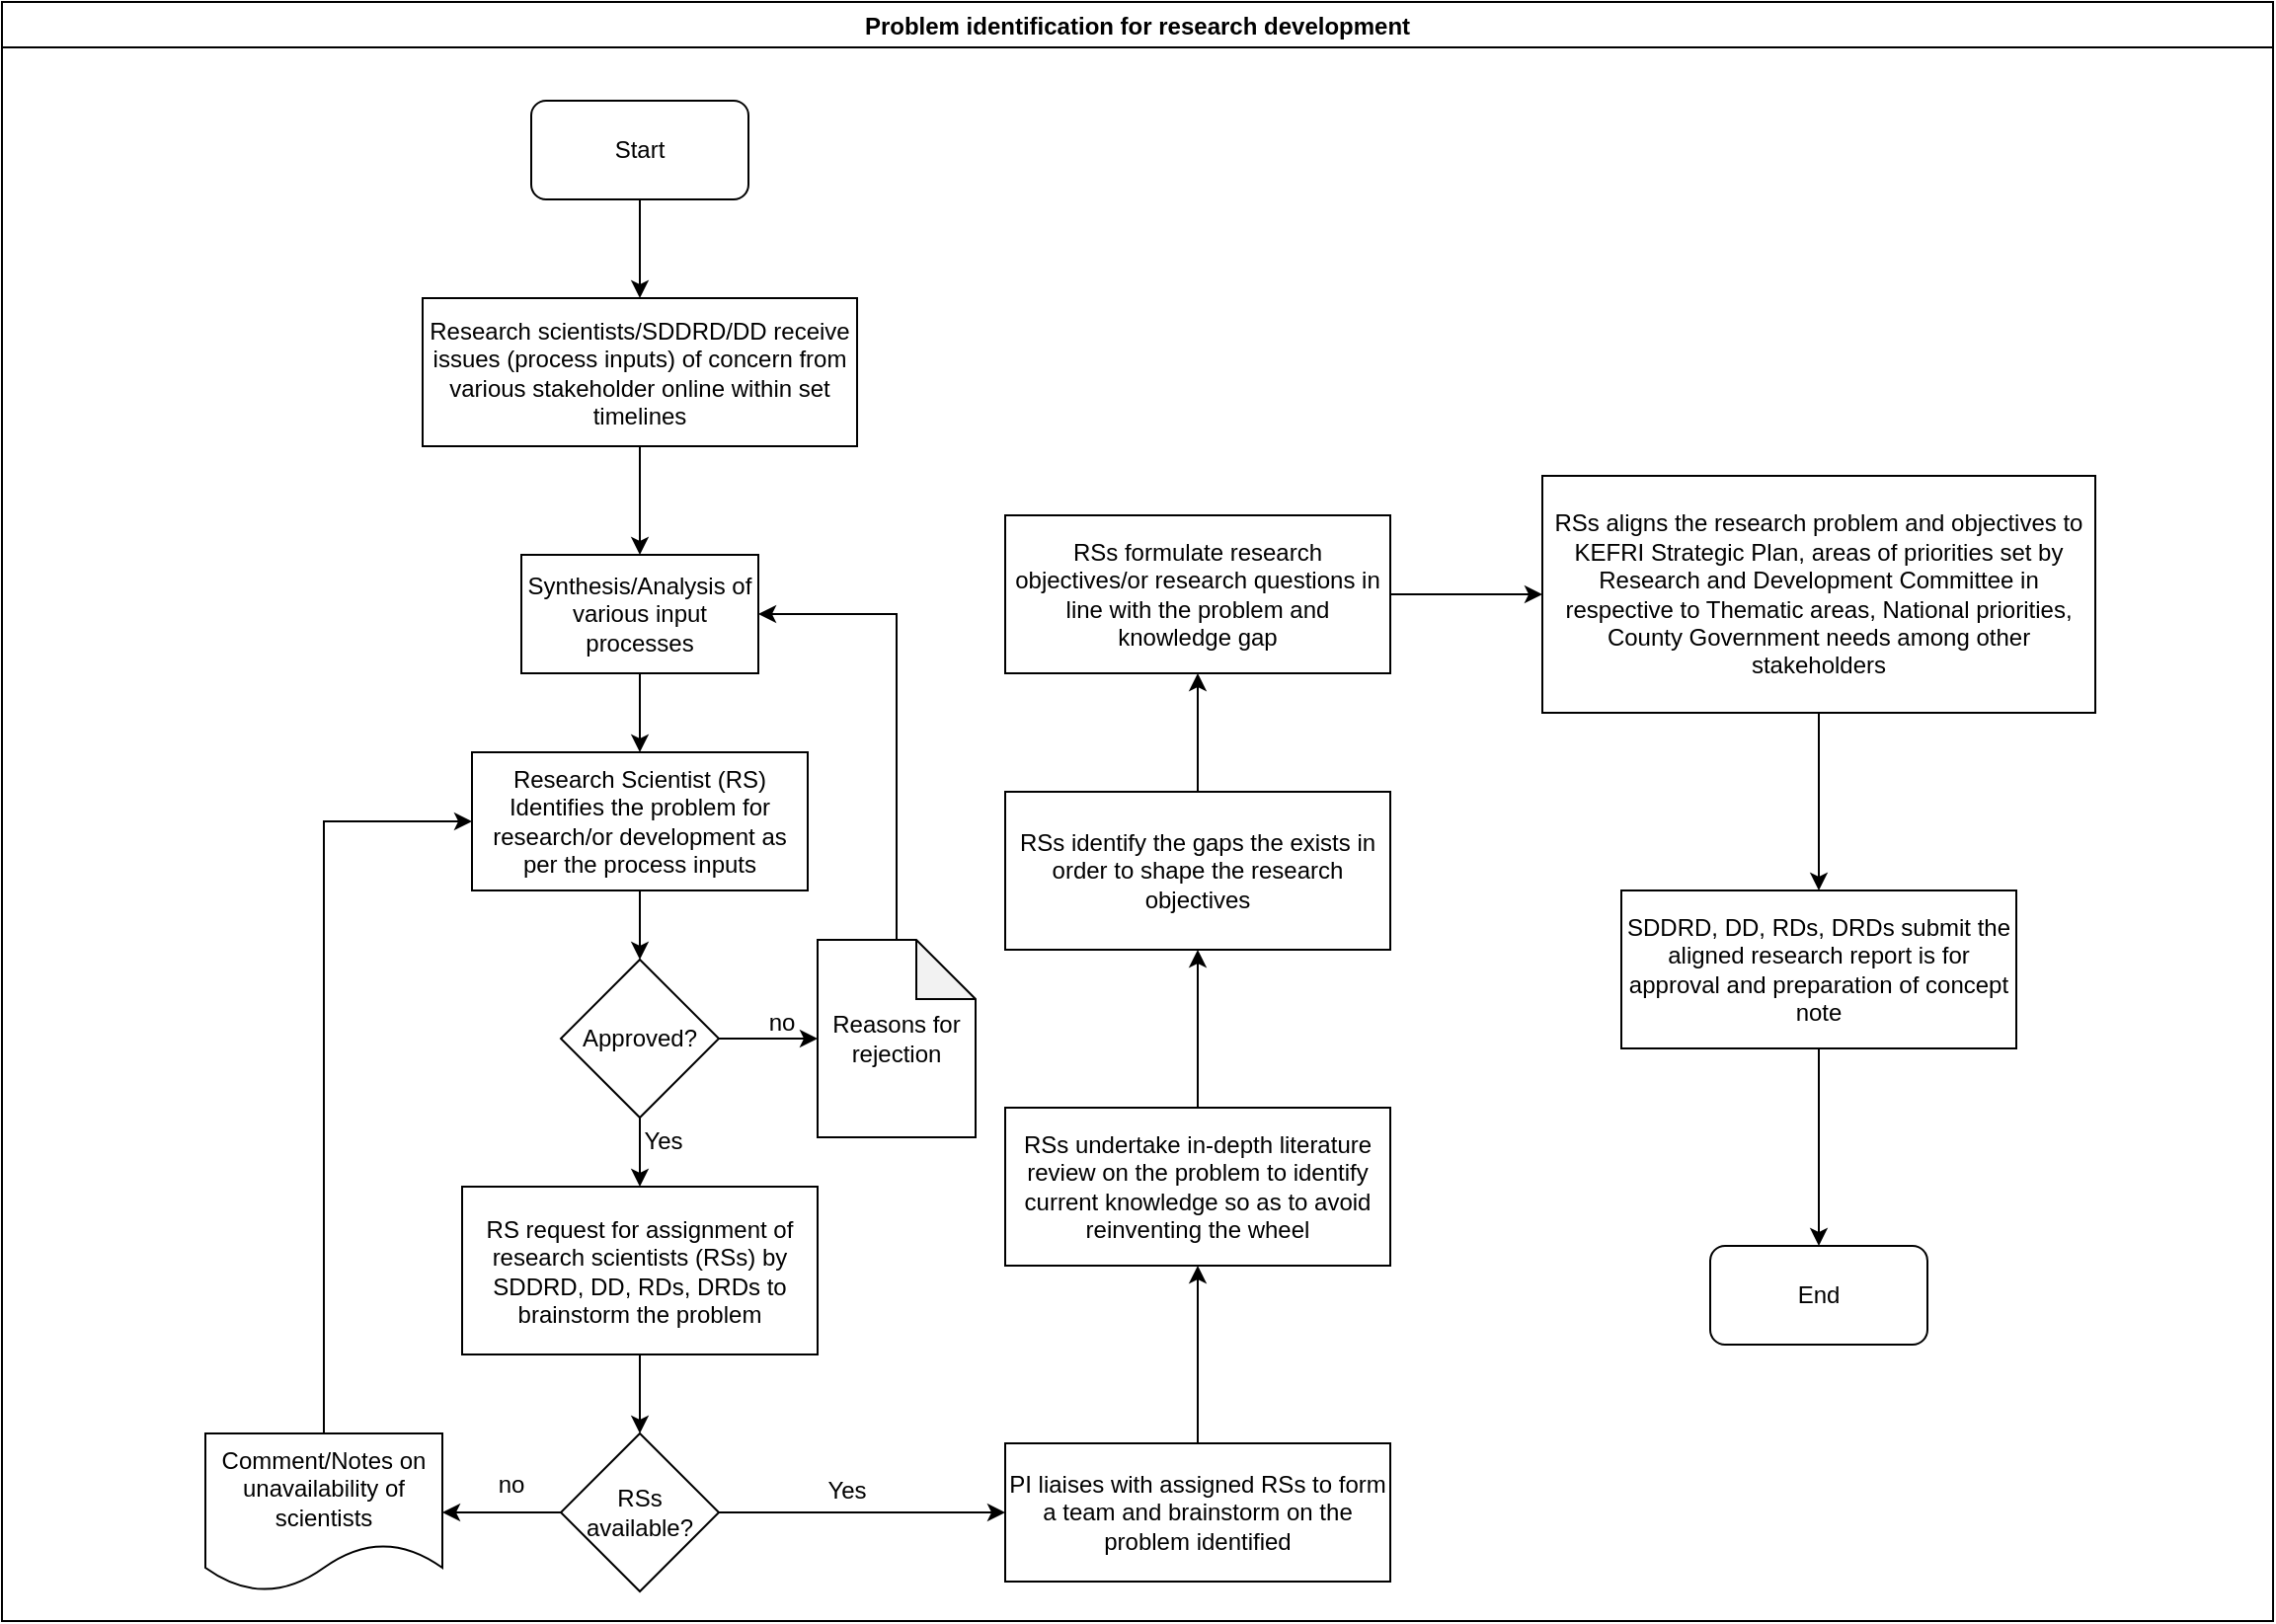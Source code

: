 <mxfile version="14.2.7" type="github">
  <diagram id="tZU8RH54jPB0YR1qd6gx" name="Page-1">
    <mxGraphModel dx="1038" dy="547" grid="1" gridSize="10" guides="1" tooltips="1" connect="1" arrows="1" fold="1" page="1" pageScale="1" pageWidth="1169" pageHeight="827" math="0" shadow="0">
      <root>
        <mxCell id="0" />
        <mxCell id="1" parent="0" />
        <mxCell id="y9bxsy1iOUCk4nZmsPaL-3" value="Problem identification for research development" style="swimlane;" parent="1" vertex="1">
          <mxGeometry x="10" y="10" width="1150" height="820" as="geometry" />
        </mxCell>
        <mxCell id="y9bxsy1iOUCk4nZmsPaL-4" value="Start" style="rounded=1;whiteSpace=wrap;html=1;" parent="y9bxsy1iOUCk4nZmsPaL-3" vertex="1">
          <mxGeometry x="268" y="50" width="110" height="50" as="geometry" />
        </mxCell>
        <mxCell id="y9bxsy1iOUCk4nZmsPaL-7" value="Synthesis/Analysis of various input processes" style="rounded=0;whiteSpace=wrap;html=1;" parent="y9bxsy1iOUCk4nZmsPaL-3" vertex="1">
          <mxGeometry x="263" y="280" width="120" height="60" as="geometry" />
        </mxCell>
        <mxCell id="y9bxsy1iOUCk4nZmsPaL-18" value="no" style="text;html=1;strokeColor=none;fillColor=none;align=center;verticalAlign=middle;whiteSpace=wrap;rounded=0;" parent="y9bxsy1iOUCk4nZmsPaL-3" vertex="1">
          <mxGeometry x="238" y="741" width="40" height="20" as="geometry" />
        </mxCell>
        <mxCell id="y9bxsy1iOUCk4nZmsPaL-19" value="PI liaises with assigned RSs to form a team and brainstorm on the problem identified" style="whiteSpace=wrap;html=1;rounded=0;" parent="y9bxsy1iOUCk4nZmsPaL-3" vertex="1">
          <mxGeometry x="508" y="730" width="195" height="70" as="geometry" />
        </mxCell>
        <mxCell id="y9bxsy1iOUCk4nZmsPaL-21" value="Yes" style="text;html=1;strokeColor=none;fillColor=none;align=center;verticalAlign=middle;whiteSpace=wrap;rounded=0;" parent="y9bxsy1iOUCk4nZmsPaL-3" vertex="1">
          <mxGeometry x="408" y="744" width="40" height="20" as="geometry" />
        </mxCell>
        <mxCell id="y9bxsy1iOUCk4nZmsPaL-10" value="RS request for assignment of research scientists (RSs) by SDDRD, DD, RDs, DRDs to brainstorm the problem" style="whiteSpace=wrap;html=1;rounded=0;" parent="y9bxsy1iOUCk4nZmsPaL-3" vertex="1">
          <mxGeometry x="233" y="600" width="180" height="85" as="geometry" />
        </mxCell>
        <mxCell id="y9bxsy1iOUCk4nZmsPaL-26" value="RSs formulate research objectives/or research questions in line with the problem and knowledge gap" style="whiteSpace=wrap;html=1;rounded=0;" parent="y9bxsy1iOUCk4nZmsPaL-3" vertex="1">
          <mxGeometry x="508" y="260" width="195" height="80" as="geometry" />
        </mxCell>
        <mxCell id="y9bxsy1iOUCk4nZmsPaL-30" value="RSs aligns the research problem and objectives to KEFRI Strategic Plan, areas of priorities set by Research and Development Committee in respective to Thematic areas, National priorities, County Government needs among other stakeholders" style="whiteSpace=wrap;html=1;rounded=0;" parent="y9bxsy1iOUCk4nZmsPaL-3" vertex="1">
          <mxGeometry x="780" y="240" width="280" height="120" as="geometry" />
        </mxCell>
        <mxCell id="y9bxsy1iOUCk4nZmsPaL-31" value="" style="edgeStyle=orthogonalEdgeStyle;rounded=0;orthogonalLoop=1;jettySize=auto;html=1;" parent="y9bxsy1iOUCk4nZmsPaL-3" source="y9bxsy1iOUCk4nZmsPaL-26" target="y9bxsy1iOUCk4nZmsPaL-30" edge="1">
          <mxGeometry relative="1" as="geometry" />
        </mxCell>
        <mxCell id="y9bxsy1iOUCk4nZmsPaL-34" value="End" style="rounded=1;whiteSpace=wrap;html=1;" parent="y9bxsy1iOUCk4nZmsPaL-3" vertex="1">
          <mxGeometry x="865" y="630" width="110" height="50" as="geometry" />
        </mxCell>
        <mxCell id="LDWQ8T8pUbo9GidEgZh_-5" value="Approved?" style="rhombus;whiteSpace=wrap;html=1;rounded=0;" parent="y9bxsy1iOUCk4nZmsPaL-3" vertex="1">
          <mxGeometry x="283" y="485" width="80" height="80" as="geometry" />
        </mxCell>
        <mxCell id="LDWQ8T8pUbo9GidEgZh_-8" value="" style="edgeStyle=orthogonalEdgeStyle;rounded=0;orthogonalLoop=1;jettySize=auto;html=1;entryX=0.5;entryY=0;entryDx=0;entryDy=0;" parent="y9bxsy1iOUCk4nZmsPaL-3" source="LDWQ8T8pUbo9GidEgZh_-5" target="y9bxsy1iOUCk4nZmsPaL-10" edge="1">
          <mxGeometry relative="1" as="geometry">
            <mxPoint x="423" y="490" as="targetPoint" />
          </mxGeometry>
        </mxCell>
        <mxCell id="y9bxsy1iOUCk4nZmsPaL-12" value="&lt;div&gt;RSs &lt;br&gt;&lt;/div&gt;&lt;div&gt;available?&lt;/div&gt;" style="rhombus;whiteSpace=wrap;html=1;rounded=0;" parent="y9bxsy1iOUCk4nZmsPaL-3" vertex="1">
          <mxGeometry x="283" y="725" width="80" height="80" as="geometry" />
        </mxCell>
        <mxCell id="y9bxsy1iOUCk4nZmsPaL-20" value="" style="edgeStyle=orthogonalEdgeStyle;rounded=0;orthogonalLoop=1;jettySize=auto;html=1;" parent="y9bxsy1iOUCk4nZmsPaL-3" source="y9bxsy1iOUCk4nZmsPaL-12" target="y9bxsy1iOUCk4nZmsPaL-19" edge="1">
          <mxGeometry relative="1" as="geometry" />
        </mxCell>
        <mxCell id="y9bxsy1iOUCk4nZmsPaL-13" value="" style="edgeStyle=orthogonalEdgeStyle;rounded=0;orthogonalLoop=1;jettySize=auto;html=1;exitX=0.5;exitY=1;exitDx=0;exitDy=0;" parent="y9bxsy1iOUCk4nZmsPaL-3" source="y9bxsy1iOUCk4nZmsPaL-10" target="y9bxsy1iOUCk4nZmsPaL-12" edge="1">
          <mxGeometry relative="1" as="geometry">
            <mxPoint x="318" y="720" as="sourcePoint" />
          </mxGeometry>
        </mxCell>
        <mxCell id="y9bxsy1iOUCk4nZmsPaL-14" value="Comment/Notes on unavailability of scientists" style="shape=document;whiteSpace=wrap;html=1;boundedLbl=1;rounded=0;" parent="y9bxsy1iOUCk4nZmsPaL-3" vertex="1">
          <mxGeometry x="103" y="725" width="120" height="80" as="geometry" />
        </mxCell>
        <mxCell id="y9bxsy1iOUCk4nZmsPaL-15" value="" style="edgeStyle=orthogonalEdgeStyle;rounded=0;orthogonalLoop=1;jettySize=auto;html=1;" parent="y9bxsy1iOUCk4nZmsPaL-3" source="y9bxsy1iOUCk4nZmsPaL-12" target="y9bxsy1iOUCk4nZmsPaL-14" edge="1">
          <mxGeometry relative="1" as="geometry" />
        </mxCell>
        <mxCell id="y9bxsy1iOUCk4nZmsPaL-8" value="Research Scientist (RS) Identifies the problem for research/or development as per the process inputs" style="whiteSpace=wrap;html=1;rounded=0;" parent="y9bxsy1iOUCk4nZmsPaL-3" vertex="1">
          <mxGeometry x="238" y="380" width="170" height="70" as="geometry" />
        </mxCell>
        <mxCell id="y9bxsy1iOUCk4nZmsPaL-9" value="" style="edgeStyle=orthogonalEdgeStyle;rounded=0;orthogonalLoop=1;jettySize=auto;html=1;" parent="y9bxsy1iOUCk4nZmsPaL-3" source="y9bxsy1iOUCk4nZmsPaL-7" target="y9bxsy1iOUCk4nZmsPaL-8" edge="1">
          <mxGeometry relative="1" as="geometry" />
        </mxCell>
        <mxCell id="y9bxsy1iOUCk4nZmsPaL-17" value="" style="edgeStyle=orthogonalEdgeStyle;rounded=0;orthogonalLoop=1;jettySize=auto;html=1;entryX=0;entryY=0.5;entryDx=0;entryDy=0;exitX=0.5;exitY=0;exitDx=0;exitDy=0;" parent="y9bxsy1iOUCk4nZmsPaL-3" source="y9bxsy1iOUCk4nZmsPaL-14" target="y9bxsy1iOUCk4nZmsPaL-8" edge="1">
          <mxGeometry relative="1" as="geometry">
            <mxPoint x="158" y="530" as="targetPoint" />
            <Array as="points">
              <mxPoint x="163" y="415" />
            </Array>
          </mxGeometry>
        </mxCell>
        <mxCell id="LDWQ8T8pUbo9GidEgZh_-6" value="" style="edgeStyle=orthogonalEdgeStyle;rounded=0;orthogonalLoop=1;jettySize=auto;html=1;" parent="y9bxsy1iOUCk4nZmsPaL-3" source="y9bxsy1iOUCk4nZmsPaL-8" target="LDWQ8T8pUbo9GidEgZh_-5" edge="1">
          <mxGeometry relative="1" as="geometry" />
        </mxCell>
        <mxCell id="LDWQ8T8pUbo9GidEgZh_-3" value="Research scientists/SDDRD/DD receive issues (process inputs) of concern from various stakeholder online within set timelines" style="rounded=0;whiteSpace=wrap;html=1;" parent="y9bxsy1iOUCk4nZmsPaL-3" vertex="1">
          <mxGeometry x="213" y="150" width="220" height="75" as="geometry" />
        </mxCell>
        <mxCell id="LDWQ8T8pUbo9GidEgZh_-2" value="" style="edgeStyle=orthogonalEdgeStyle;rounded=0;orthogonalLoop=1;jettySize=auto;html=1;" parent="y9bxsy1iOUCk4nZmsPaL-3" source="y9bxsy1iOUCk4nZmsPaL-4" target="LDWQ8T8pUbo9GidEgZh_-3" edge="1">
          <mxGeometry relative="1" as="geometry">
            <mxPoint x="323" y="225" as="targetPoint" />
          </mxGeometry>
        </mxCell>
        <mxCell id="LDWQ8T8pUbo9GidEgZh_-4" value="" style="edgeStyle=orthogonalEdgeStyle;rounded=0;orthogonalLoop=1;jettySize=auto;html=1;" parent="y9bxsy1iOUCk4nZmsPaL-3" source="LDWQ8T8pUbo9GidEgZh_-3" target="y9bxsy1iOUCk4nZmsPaL-7" edge="1">
          <mxGeometry relative="1" as="geometry" />
        </mxCell>
        <mxCell id="LDWQ8T8pUbo9GidEgZh_-9" value="Yes" style="text;html=1;strokeColor=none;fillColor=none;align=center;verticalAlign=middle;whiteSpace=wrap;rounded=0;" parent="y9bxsy1iOUCk4nZmsPaL-3" vertex="1">
          <mxGeometry x="315" y="567" width="40" height="20" as="geometry" />
        </mxCell>
        <mxCell id="y9bxsy1iOUCk4nZmsPaL-22" value="RSs undertake in-depth literature review on the problem to identify current knowledge so as to avoid reinventing the wheel" style="whiteSpace=wrap;html=1;rounded=0;" parent="y9bxsy1iOUCk4nZmsPaL-3" vertex="1">
          <mxGeometry x="508" y="560" width="195" height="80" as="geometry" />
        </mxCell>
        <mxCell id="y9bxsy1iOUCk4nZmsPaL-23" value="" style="edgeStyle=orthogonalEdgeStyle;rounded=0;orthogonalLoop=1;jettySize=auto;html=1;" parent="y9bxsy1iOUCk4nZmsPaL-3" source="y9bxsy1iOUCk4nZmsPaL-19" target="y9bxsy1iOUCk4nZmsPaL-22" edge="1">
          <mxGeometry relative="1" as="geometry" />
        </mxCell>
        <mxCell id="y9bxsy1iOUCk4nZmsPaL-24" value="RSs identify the gaps the exists in order to shape the research objectives" style="whiteSpace=wrap;html=1;rounded=0;" parent="y9bxsy1iOUCk4nZmsPaL-3" vertex="1">
          <mxGeometry x="508" y="400" width="195" height="80" as="geometry" />
        </mxCell>
        <mxCell id="y9bxsy1iOUCk4nZmsPaL-25" value="" style="edgeStyle=orthogonalEdgeStyle;rounded=0;orthogonalLoop=1;jettySize=auto;html=1;" parent="y9bxsy1iOUCk4nZmsPaL-3" source="y9bxsy1iOUCk4nZmsPaL-22" target="y9bxsy1iOUCk4nZmsPaL-24" edge="1">
          <mxGeometry relative="1" as="geometry" />
        </mxCell>
        <mxCell id="y9bxsy1iOUCk4nZmsPaL-27" value="" style="edgeStyle=orthogonalEdgeStyle;rounded=0;orthogonalLoop=1;jettySize=auto;html=1;" parent="y9bxsy1iOUCk4nZmsPaL-3" source="y9bxsy1iOUCk4nZmsPaL-24" target="y9bxsy1iOUCk4nZmsPaL-26" edge="1">
          <mxGeometry relative="1" as="geometry" />
        </mxCell>
        <mxCell id="wgYXGEeq-h9P2ysIJ0SS-1" value="Reasons for rejection" style="shape=note;whiteSpace=wrap;html=1;backgroundOutline=1;darkOpacity=0.05;" vertex="1" parent="y9bxsy1iOUCk4nZmsPaL-3">
          <mxGeometry x="413" y="475" width="80" height="100" as="geometry" />
        </mxCell>
        <mxCell id="wgYXGEeq-h9P2ysIJ0SS-3" value="" style="edgeStyle=orthogonalEdgeStyle;rounded=0;orthogonalLoop=1;jettySize=auto;html=1;exitX=1;exitY=0.5;exitDx=0;exitDy=0;entryX=0;entryY=0.5;entryDx=0;entryDy=0;entryPerimeter=0;" edge="1" parent="y9bxsy1iOUCk4nZmsPaL-3" source="LDWQ8T8pUbo9GidEgZh_-5" target="wgYXGEeq-h9P2ysIJ0SS-1">
          <mxGeometry relative="1" as="geometry">
            <mxPoint x="203" y="525" as="targetPoint" />
          </mxGeometry>
        </mxCell>
        <mxCell id="wgYXGEeq-h9P2ysIJ0SS-5" value="" style="edgeStyle=orthogonalEdgeStyle;rounded=0;orthogonalLoop=1;jettySize=auto;html=1;entryX=1;entryY=0.5;entryDx=0;entryDy=0;" edge="1" parent="y9bxsy1iOUCk4nZmsPaL-3" source="wgYXGEeq-h9P2ysIJ0SS-1" target="y9bxsy1iOUCk4nZmsPaL-7">
          <mxGeometry relative="1" as="geometry">
            <mxPoint x="453" y="375" as="targetPoint" />
            <Array as="points">
              <mxPoint x="453" y="310" />
            </Array>
          </mxGeometry>
        </mxCell>
        <mxCell id="LDWQ8T8pUbo9GidEgZh_-12" value="no" style="text;html=1;strokeColor=none;fillColor=none;align=center;verticalAlign=middle;whiteSpace=wrap;rounded=0;" parent="1" vertex="1">
          <mxGeometry x="385" y="517" width="40" height="20" as="geometry" />
        </mxCell>
        <mxCell id="LDWQ8T8pUbo9GidEgZh_-16" value="" style="edgeStyle=orthogonalEdgeStyle;rounded=0;orthogonalLoop=1;jettySize=auto;html=1;entryX=0.5;entryY=0;entryDx=0;entryDy=0;" parent="1" source="LDWQ8T8pUbo9GidEgZh_-13" target="y9bxsy1iOUCk4nZmsPaL-34" edge="1">
          <mxGeometry relative="1" as="geometry">
            <mxPoint x="930" y="630" as="targetPoint" />
          </mxGeometry>
        </mxCell>
        <mxCell id="LDWQ8T8pUbo9GidEgZh_-13" value="SDDRD, DD, RDs, DRDs submit the aligned research report is for approval and preparation of concept note" style="whiteSpace=wrap;html=1;rounded=0;" parent="1" vertex="1">
          <mxGeometry x="830" y="460" width="200" height="80" as="geometry" />
        </mxCell>
        <mxCell id="LDWQ8T8pUbo9GidEgZh_-14" value="" style="edgeStyle=orthogonalEdgeStyle;rounded=0;orthogonalLoop=1;jettySize=auto;html=1;" parent="1" source="y9bxsy1iOUCk4nZmsPaL-30" target="LDWQ8T8pUbo9GidEgZh_-13" edge="1">
          <mxGeometry relative="1" as="geometry" />
        </mxCell>
      </root>
    </mxGraphModel>
  </diagram>
</mxfile>
